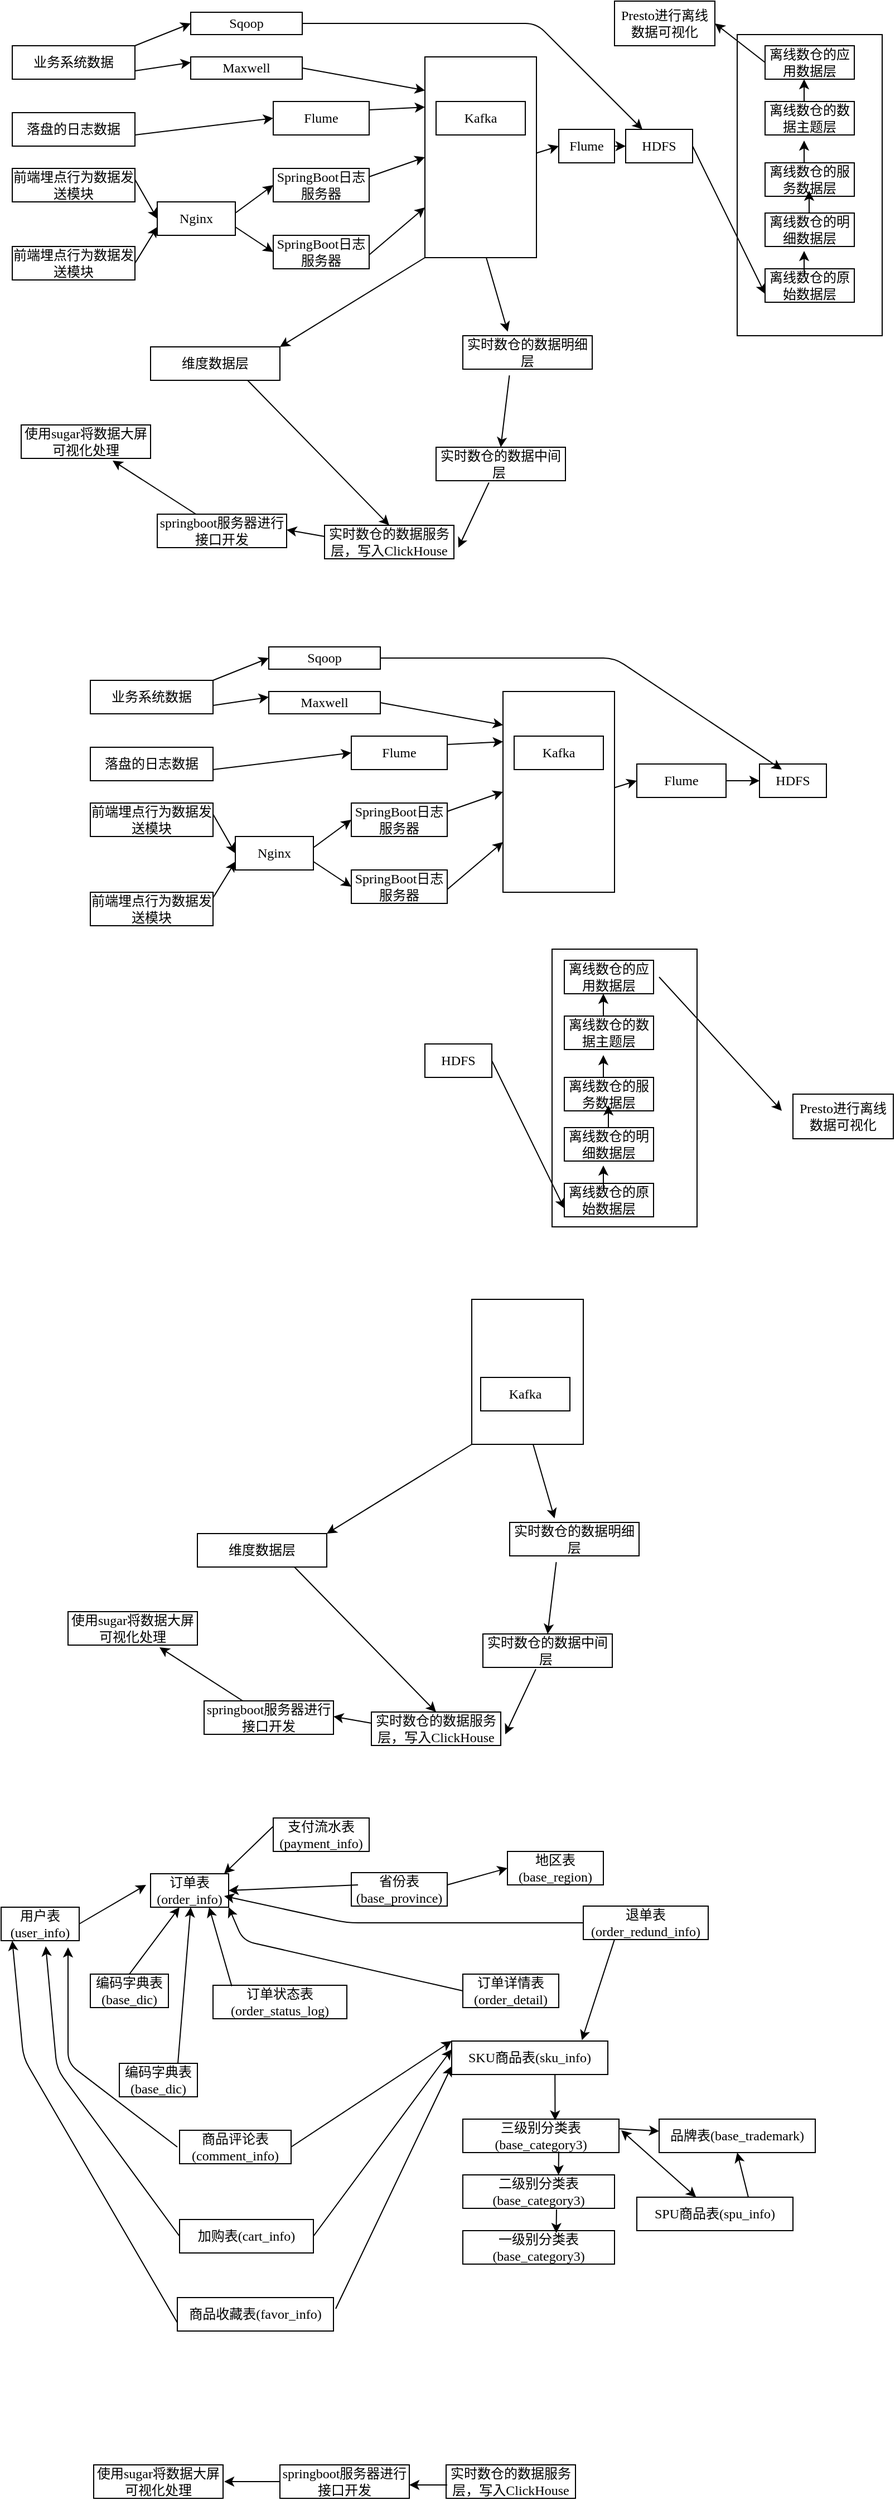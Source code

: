 <mxfile version="14.7.10" type="github">
  <diagram id="Qwx9zq2sir0bRJ4KOppv" name="Page-1">
    <mxGraphModel dx="865" dy="463" grid="1" gridSize="10" guides="1" tooltips="1" connect="1" arrows="1" fold="1" page="1" pageScale="1" pageWidth="827" pageHeight="1169" math="0" shadow="0">
      <root>
        <mxCell id="0" />
        <mxCell id="1" parent="0" />
        <mxCell id="wg6ZkskC5Z3pUsl3hz7F-1" value="业务系统数据" style="rounded=0;whiteSpace=wrap;html=1;fontFamily=楷体;" vertex="1" parent="1">
          <mxGeometry x="20" y="101" width="110" height="30" as="geometry" />
        </mxCell>
        <mxCell id="wg6ZkskC5Z3pUsl3hz7F-2" value="Sqoop" style="rounded=0;whiteSpace=wrap;html=1;fontFamily=楷体;" vertex="1" parent="1">
          <mxGeometry x="180" y="71" width="100" height="20" as="geometry" />
        </mxCell>
        <mxCell id="wg6ZkskC5Z3pUsl3hz7F-3" value="Maxwell" style="rounded=0;whiteSpace=wrap;html=1;fontFamily=楷体;" vertex="1" parent="1">
          <mxGeometry x="180" y="111" width="100" height="20" as="geometry" />
        </mxCell>
        <mxCell id="wg6ZkskC5Z3pUsl3hz7F-4" value="" style="endArrow=classic;html=1;exitX=1;exitY=0;exitDx=0;exitDy=0;fontFamily=楷体;" edge="1" parent="1" source="wg6ZkskC5Z3pUsl3hz7F-1">
          <mxGeometry width="50" height="50" relative="1" as="geometry">
            <mxPoint x="130" y="121" as="sourcePoint" />
            <mxPoint x="180" y="81" as="targetPoint" />
          </mxGeometry>
        </mxCell>
        <mxCell id="wg6ZkskC5Z3pUsl3hz7F-6" value="落盘的日志数据" style="rounded=0;whiteSpace=wrap;html=1;fontFamily=楷体;" vertex="1" parent="1">
          <mxGeometry x="20" y="161" width="110" height="30" as="geometry" />
        </mxCell>
        <mxCell id="wg6ZkskC5Z3pUsl3hz7F-7" value="前端埋点行为数据发送模块" style="rounded=0;whiteSpace=wrap;html=1;fontFamily=楷体;" vertex="1" parent="1">
          <mxGeometry x="20" y="281" width="110" height="30" as="geometry" />
        </mxCell>
        <mxCell id="wg6ZkskC5Z3pUsl3hz7F-8" value="前端埋点行为数据发送模块" style="rounded=0;whiteSpace=wrap;html=1;fontFamily=楷体;" vertex="1" parent="1">
          <mxGeometry x="20" y="211" width="110" height="30" as="geometry" />
        </mxCell>
        <mxCell id="wg6ZkskC5Z3pUsl3hz7F-9" value="Nginx" style="rounded=0;whiteSpace=wrap;html=1;fontFamily=楷体;" vertex="1" parent="1">
          <mxGeometry x="150" y="241" width="70" height="30" as="geometry" />
        </mxCell>
        <mxCell id="wg6ZkskC5Z3pUsl3hz7F-10" value="SpringBoot日志服务器" style="rounded=0;whiteSpace=wrap;html=1;fontFamily=楷体;" vertex="1" parent="1">
          <mxGeometry x="254" y="211" width="86" height="30" as="geometry" />
        </mxCell>
        <mxCell id="wg6ZkskC5Z3pUsl3hz7F-11" value="SpringBoot日志服务器" style="rounded=0;whiteSpace=wrap;html=1;fontFamily=楷体;" vertex="1" parent="1">
          <mxGeometry x="254" y="271" width="86" height="30" as="geometry" />
        </mxCell>
        <mxCell id="wg6ZkskC5Z3pUsl3hz7F-13" value="" style="rounded=0;whiteSpace=wrap;html=1;fontFamily=楷体;" vertex="1" parent="1">
          <mxGeometry x="390" y="111" width="100" height="180" as="geometry" />
        </mxCell>
        <mxCell id="wg6ZkskC5Z3pUsl3hz7F-14" value="Flume" style="rounded=0;whiteSpace=wrap;html=1;fontFamily=楷体;" vertex="1" parent="1">
          <mxGeometry x="254" y="151" width="86" height="30" as="geometry" />
        </mxCell>
        <mxCell id="wg6ZkskC5Z3pUsl3hz7F-15" value="Flume" style="rounded=0;whiteSpace=wrap;html=1;fontFamily=楷体;" vertex="1" parent="1">
          <mxGeometry x="510" y="176" width="50" height="30" as="geometry" />
        </mxCell>
        <mxCell id="wg6ZkskC5Z3pUsl3hz7F-16" value="HDFS" style="rounded=0;whiteSpace=wrap;html=1;fontFamily=楷体;" vertex="1" parent="1">
          <mxGeometry x="570" y="176" width="60" height="30" as="geometry" />
        </mxCell>
        <mxCell id="wg6ZkskC5Z3pUsl3hz7F-419" value="" style="rounded=0;whiteSpace=wrap;html=1;fontFamily=楷体;" vertex="1" parent="1">
          <mxGeometry x="670" y="91" width="130" height="270" as="geometry" />
        </mxCell>
        <mxCell id="wg6ZkskC5Z3pUsl3hz7F-420" value="Presto进行离线数据可视化" style="rounded=0;whiteSpace=wrap;html=1;fontFamily=楷体;" vertex="1" parent="1">
          <mxGeometry x="560" y="61" width="90" height="40" as="geometry" />
        </mxCell>
        <mxCell id="wg6ZkskC5Z3pUsl3hz7F-421" value="Kafka" style="rounded=0;whiteSpace=wrap;html=1;fontFamily=楷体;" vertex="1" parent="1">
          <mxGeometry x="400" y="151" width="80" height="30" as="geometry" />
        </mxCell>
        <mxCell id="wg6ZkskC5Z3pUsl3hz7F-422" value="" style="endArrow=classic;html=1;exitX=1;exitY=0.75;exitDx=0;exitDy=0;entryX=0;entryY=0.25;entryDx=0;entryDy=0;fontFamily=楷体;" edge="1" parent="1" source="wg6ZkskC5Z3pUsl3hz7F-1" target="wg6ZkskC5Z3pUsl3hz7F-3">
          <mxGeometry width="50" height="50" relative="1" as="geometry">
            <mxPoint x="140" y="111" as="sourcePoint" />
            <mxPoint x="190" y="91" as="targetPoint" />
          </mxGeometry>
        </mxCell>
        <mxCell id="wg6ZkskC5Z3pUsl3hz7F-423" value="离线数仓的明细数据层" style="rounded=0;whiteSpace=wrap;html=1;fontFamily=楷体;" vertex="1" parent="1">
          <mxGeometry x="695" y="251" width="80" height="30" as="geometry" />
        </mxCell>
        <mxCell id="wg6ZkskC5Z3pUsl3hz7F-424" value="离线数仓的服务数据层" style="rounded=0;whiteSpace=wrap;html=1;fontFamily=楷体;" vertex="1" parent="1">
          <mxGeometry x="695" y="206" width="80" height="30" as="geometry" />
        </mxCell>
        <mxCell id="wg6ZkskC5Z3pUsl3hz7F-425" value="离线数仓的数据主题层" style="rounded=0;whiteSpace=wrap;html=1;fontFamily=楷体;" vertex="1" parent="1">
          <mxGeometry x="695" y="151" width="80" height="30" as="geometry" />
        </mxCell>
        <mxCell id="wg6ZkskC5Z3pUsl3hz7F-426" value="离线数仓的应用数据层" style="rounded=0;whiteSpace=wrap;html=1;fontFamily=楷体;" vertex="1" parent="1">
          <mxGeometry x="695" y="101" width="80" height="30" as="geometry" />
        </mxCell>
        <mxCell id="wg6ZkskC5Z3pUsl3hz7F-427" value="离线数仓的原始数据层" style="rounded=0;whiteSpace=wrap;html=1;fontFamily=楷体;" vertex="1" parent="1">
          <mxGeometry x="695" y="301" width="80" height="30" as="geometry" />
        </mxCell>
        <mxCell id="wg6ZkskC5Z3pUsl3hz7F-428" value="实时数仓的数据明细层" style="rounded=0;whiteSpace=wrap;html=1;fontFamily=楷体;" vertex="1" parent="1">
          <mxGeometry x="424" y="361" width="116" height="30" as="geometry" />
        </mxCell>
        <mxCell id="wg6ZkskC5Z3pUsl3hz7F-429" value="实时数仓的数据中间层&lt;span style=&quot;white-space: pre&quot;&gt;	&lt;/span&gt;" style="rounded=0;whiteSpace=wrap;html=1;fontFamily=楷体;" vertex="1" parent="1">
          <mxGeometry x="400" y="461" width="116" height="30" as="geometry" />
        </mxCell>
        <mxCell id="wg6ZkskC5Z3pUsl3hz7F-430" value="实时数仓的数据服务层，写入ClickHouse" style="rounded=0;whiteSpace=wrap;html=1;fontFamily=楷体;" vertex="1" parent="1">
          <mxGeometry x="300" y="531" width="116" height="30" as="geometry" />
        </mxCell>
        <mxCell id="wg6ZkskC5Z3pUsl3hz7F-431" value="springboot服务器进行接口开发" style="rounded=0;whiteSpace=wrap;html=1;fontFamily=楷体;" vertex="1" parent="1">
          <mxGeometry x="150" y="521" width="116" height="30" as="geometry" />
        </mxCell>
        <mxCell id="wg6ZkskC5Z3pUsl3hz7F-432" value="使用sugar将数据大屏可视化处理" style="rounded=0;whiteSpace=wrap;html=1;fontFamily=楷体;" vertex="1" parent="1">
          <mxGeometry x="28" y="441" width="116" height="30" as="geometry" />
        </mxCell>
        <mxCell id="wg6ZkskC5Z3pUsl3hz7F-433" value="维度数据层" style="rounded=0;whiteSpace=wrap;html=1;fontFamily=楷体;" vertex="1" parent="1">
          <mxGeometry x="144" y="371" width="116" height="30" as="geometry" />
        </mxCell>
        <mxCell id="wg6ZkskC5Z3pUsl3hz7F-434" value="" style="endArrow=classic;html=1;exitX=1;exitY=0;exitDx=0;exitDy=0;entryX=0;entryY=0.5;entryDx=0;entryDy=0;fontFamily=楷体;" edge="1" parent="1" target="wg6ZkskC5Z3pUsl3hz7F-14">
          <mxGeometry width="50" height="50" relative="1" as="geometry">
            <mxPoint x="130" y="181" as="sourcePoint" />
            <mxPoint x="180" y="161" as="targetPoint" />
          </mxGeometry>
        </mxCell>
        <mxCell id="wg6ZkskC5Z3pUsl3hz7F-435" value="" style="endArrow=classic;html=1;exitX=1;exitY=0;exitDx=0;exitDy=0;entryX=0;entryY=0.5;entryDx=0;entryDy=0;fontFamily=楷体;" edge="1" parent="1" target="wg6ZkskC5Z3pUsl3hz7F-9">
          <mxGeometry width="50" height="50" relative="1" as="geometry">
            <mxPoint x="130" y="221" as="sourcePoint" />
            <mxPoint x="254" y="206" as="targetPoint" />
          </mxGeometry>
        </mxCell>
        <mxCell id="wg6ZkskC5Z3pUsl3hz7F-436" value="" style="endArrow=classic;html=1;exitX=1;exitY=0.5;exitDx=0;exitDy=0;entryX=0;entryY=0.75;entryDx=0;entryDy=0;fontFamily=楷体;" edge="1" parent="1" source="wg6ZkskC5Z3pUsl3hz7F-7" target="wg6ZkskC5Z3pUsl3hz7F-9">
          <mxGeometry width="50" height="50" relative="1" as="geometry">
            <mxPoint x="140" y="231" as="sourcePoint" />
            <mxPoint x="160" y="266" as="targetPoint" />
          </mxGeometry>
        </mxCell>
        <mxCell id="wg6ZkskC5Z3pUsl3hz7F-437" value="" style="endArrow=classic;html=1;exitX=1;exitY=0;exitDx=0;exitDy=0;entryX=0;entryY=0.5;entryDx=0;entryDy=0;fontFamily=楷体;" edge="1" parent="1" target="wg6ZkskC5Z3pUsl3hz7F-10">
          <mxGeometry width="50" height="50" relative="1" as="geometry">
            <mxPoint x="220" y="251" as="sourcePoint" />
            <mxPoint x="344" y="236" as="targetPoint" />
          </mxGeometry>
        </mxCell>
        <mxCell id="wg6ZkskC5Z3pUsl3hz7F-438" value="" style="endArrow=classic;html=1;exitX=1;exitY=0.75;exitDx=0;exitDy=0;entryX=0;entryY=0.5;entryDx=0;entryDy=0;fontFamily=楷体;" edge="1" parent="1" source="wg6ZkskC5Z3pUsl3hz7F-9" target="wg6ZkskC5Z3pUsl3hz7F-11">
          <mxGeometry width="50" height="50" relative="1" as="geometry">
            <mxPoint x="230" y="261" as="sourcePoint" />
            <mxPoint x="264" y="236" as="targetPoint" />
          </mxGeometry>
        </mxCell>
        <mxCell id="wg6ZkskC5Z3pUsl3hz7F-439" value="" style="endArrow=classic;html=1;exitX=1;exitY=0.25;exitDx=0;exitDy=0;entryX=0;entryY=0.25;entryDx=0;entryDy=0;fontFamily=楷体;" edge="1" parent="1" source="wg6ZkskC5Z3pUsl3hz7F-14" target="wg6ZkskC5Z3pUsl3hz7F-13">
          <mxGeometry width="50" height="50" relative="1" as="geometry">
            <mxPoint x="340" y="176" as="sourcePoint" />
            <mxPoint x="374" y="151" as="targetPoint" />
          </mxGeometry>
        </mxCell>
        <mxCell id="wg6ZkskC5Z3pUsl3hz7F-440" value="" style="endArrow=classic;html=1;exitX=1;exitY=0.25;exitDx=0;exitDy=0;entryX=0;entryY=0.5;entryDx=0;entryDy=0;fontFamily=楷体;" edge="1" parent="1" source="wg6ZkskC5Z3pUsl3hz7F-10" target="wg6ZkskC5Z3pUsl3hz7F-13">
          <mxGeometry width="50" height="50" relative="1" as="geometry">
            <mxPoint x="350" y="168.5" as="sourcePoint" />
            <mxPoint x="400" y="166" as="targetPoint" />
          </mxGeometry>
        </mxCell>
        <mxCell id="wg6ZkskC5Z3pUsl3hz7F-442" value="" style="endArrow=classic;html=1;exitX=1;exitY=0.25;exitDx=0;exitDy=0;entryX=0;entryY=0.75;entryDx=0;entryDy=0;fontFamily=楷体;" edge="1" parent="1" target="wg6ZkskC5Z3pUsl3hz7F-13">
          <mxGeometry width="50" height="50" relative="1" as="geometry">
            <mxPoint x="340" y="288.5" as="sourcePoint" />
            <mxPoint x="390" y="271" as="targetPoint" />
          </mxGeometry>
        </mxCell>
        <mxCell id="wg6ZkskC5Z3pUsl3hz7F-443" value="" style="endArrow=classic;html=1;exitX=1;exitY=0.25;exitDx=0;exitDy=0;entryX=0;entryY=0.5;entryDx=0;entryDy=0;fontFamily=楷体;" edge="1" parent="1" target="wg6ZkskC5Z3pUsl3hz7F-15">
          <mxGeometry width="50" height="50" relative="1" as="geometry">
            <mxPoint x="490" y="197.25" as="sourcePoint" />
            <mxPoint x="540" y="154.75" as="targetPoint" />
          </mxGeometry>
        </mxCell>
        <mxCell id="wg6ZkskC5Z3pUsl3hz7F-444" value="" style="endArrow=classic;html=1;exitX=1;exitY=0.25;exitDx=0;exitDy=0;fontFamily=楷体;" edge="1" parent="1">
          <mxGeometry width="50" height="50" relative="1" as="geometry">
            <mxPoint x="590" y="191" as="sourcePoint" />
            <mxPoint x="590" y="191" as="targetPoint" />
          </mxGeometry>
        </mxCell>
        <mxCell id="wg6ZkskC5Z3pUsl3hz7F-445" value="" style="endArrow=classic;html=1;exitX=1;exitY=0.5;exitDx=0;exitDy=0;entryX=0;entryY=0.75;entryDx=0;entryDy=0;fontFamily=楷体;" edge="1" parent="1" source="wg6ZkskC5Z3pUsl3hz7F-16" target="wg6ZkskC5Z3pUsl3hz7F-427">
          <mxGeometry width="50" height="50" relative="1" as="geometry">
            <mxPoint x="730" y="271" as="sourcePoint" />
            <mxPoint x="720" y="191" as="targetPoint" />
          </mxGeometry>
        </mxCell>
        <mxCell id="wg6ZkskC5Z3pUsl3hz7F-446" value="" style="endArrow=classic;html=1;exitX=1;exitY=0.25;exitDx=0;exitDy=0;fontFamily=楷体;" edge="1" parent="1">
          <mxGeometry width="50" height="50" relative="1" as="geometry">
            <mxPoint x="730" y="307.25" as="sourcePoint" />
            <mxPoint x="730" y="285" as="targetPoint" />
            <Array as="points" />
          </mxGeometry>
        </mxCell>
        <mxCell id="wg6ZkskC5Z3pUsl3hz7F-451" value="" style="endArrow=classic;html=1;fontFamily=楷体;" edge="1" parent="1">
          <mxGeometry width="50" height="50" relative="1" as="geometry">
            <mxPoint x="734.5" y="251" as="sourcePoint" />
            <mxPoint x="734.5" y="231" as="targetPoint" />
            <Array as="points" />
          </mxGeometry>
        </mxCell>
        <mxCell id="wg6ZkskC5Z3pUsl3hz7F-452" value="" style="endArrow=classic;html=1;fontFamily=楷体;" edge="1" parent="1">
          <mxGeometry width="50" height="50" relative="1" as="geometry">
            <mxPoint x="730" y="151" as="sourcePoint" />
            <mxPoint x="730" y="131" as="targetPoint" />
            <Array as="points" />
          </mxGeometry>
        </mxCell>
        <mxCell id="wg6ZkskC5Z3pUsl3hz7F-453" value="" style="endArrow=classic;html=1;fontFamily=楷体;" edge="1" parent="1">
          <mxGeometry width="50" height="50" relative="1" as="geometry">
            <mxPoint x="730" y="206" as="sourcePoint" />
            <mxPoint x="730" y="186" as="targetPoint" />
            <Array as="points" />
          </mxGeometry>
        </mxCell>
        <mxCell id="wg6ZkskC5Z3pUsl3hz7F-454" value="" style="endArrow=classic;html=1;exitX=0;exitY=0.5;exitDx=0;exitDy=0;entryX=1;entryY=0.5;entryDx=0;entryDy=0;fontFamily=楷体;" edge="1" parent="1" source="wg6ZkskC5Z3pUsl3hz7F-426" target="wg6ZkskC5Z3pUsl3hz7F-420">
          <mxGeometry width="50" height="50" relative="1" as="geometry">
            <mxPoint x="785" y="100" as="sourcePoint" />
            <mxPoint x="660" y="80" as="targetPoint" />
            <Array as="points" />
          </mxGeometry>
        </mxCell>
        <mxCell id="wg6ZkskC5Z3pUsl3hz7F-455" value="" style="endArrow=classic;html=1;exitX=1;exitY=0.5;exitDx=0;exitDy=0;entryX=0.347;entryY=-0.12;entryDx=0;entryDy=0;entryPerimeter=0;fontFamily=楷体;" edge="1" parent="1" target="wg6ZkskC5Z3pUsl3hz7F-428">
          <mxGeometry width="50" height="50" relative="1" as="geometry">
            <mxPoint x="445" y="291" as="sourcePoint" />
            <mxPoint x="470" y="371" as="targetPoint" />
          </mxGeometry>
        </mxCell>
        <mxCell id="wg6ZkskC5Z3pUsl3hz7F-456" value="" style="endArrow=classic;html=1;exitX=1;exitY=0.5;exitDx=0;exitDy=0;entryX=1;entryY=0;entryDx=0;entryDy=0;fontFamily=楷体;" edge="1" parent="1" target="wg6ZkskC5Z3pUsl3hz7F-433">
          <mxGeometry width="50" height="50" relative="1" as="geometry">
            <mxPoint x="390" y="291" as="sourcePoint" />
            <mxPoint x="415" y="371" as="targetPoint" />
          </mxGeometry>
        </mxCell>
        <mxCell id="wg6ZkskC5Z3pUsl3hz7F-457" value="" style="endArrow=classic;html=1;exitX=0.75;exitY=1;exitDx=0;exitDy=0;entryX=0.5;entryY=0;entryDx=0;entryDy=0;fontFamily=楷体;" edge="1" parent="1" source="wg6ZkskC5Z3pUsl3hz7F-433" target="wg6ZkskC5Z3pUsl3hz7F-430">
          <mxGeometry width="50" height="50" relative="1" as="geometry">
            <mxPoint x="400" y="301" as="sourcePoint" />
            <mxPoint x="270" y="381" as="targetPoint" />
          </mxGeometry>
        </mxCell>
        <mxCell id="wg6ZkskC5Z3pUsl3hz7F-458" value="" style="endArrow=classic;html=1;exitX=0.36;exitY=1.187;exitDx=0;exitDy=0;exitPerimeter=0;entryX=0.5;entryY=0;entryDx=0;entryDy=0;fontFamily=楷体;" edge="1" parent="1" source="wg6ZkskC5Z3pUsl3hz7F-428" target="wg6ZkskC5Z3pUsl3hz7F-429">
          <mxGeometry width="50" height="50" relative="1" as="geometry">
            <mxPoint x="455" y="301" as="sourcePoint" />
            <mxPoint x="466" y="461" as="targetPoint" />
          </mxGeometry>
        </mxCell>
        <mxCell id="wg6ZkskC5Z3pUsl3hz7F-459" value="" style="endArrow=classic;html=1;exitX=0.409;exitY=1.053;exitDx=0;exitDy=0;exitPerimeter=0;fontFamily=楷体;" edge="1" parent="1" source="wg6ZkskC5Z3pUsl3hz7F-429">
          <mxGeometry width="50" height="50" relative="1" as="geometry">
            <mxPoint x="475.76" y="406.61" as="sourcePoint" />
            <mxPoint x="420" y="551" as="targetPoint" />
          </mxGeometry>
        </mxCell>
        <mxCell id="wg6ZkskC5Z3pUsl3hz7F-460" value="" style="endArrow=classic;html=1;fontFamily=楷体;" edge="1" parent="1">
          <mxGeometry width="50" height="50" relative="1" as="geometry">
            <mxPoint x="300" y="541" as="sourcePoint" />
            <mxPoint x="266" y="535" as="targetPoint" />
            <Array as="points" />
          </mxGeometry>
        </mxCell>
        <mxCell id="wg6ZkskC5Z3pUsl3hz7F-461" value="" style="endArrow=classic;html=1;fontFamily=楷体;" edge="1" parent="1" source="wg6ZkskC5Z3pUsl3hz7F-431">
          <mxGeometry width="50" height="50" relative="1" as="geometry">
            <mxPoint x="144" y="479" as="sourcePoint" />
            <mxPoint x="110" y="473" as="targetPoint" />
            <Array as="points" />
          </mxGeometry>
        </mxCell>
        <mxCell id="wg6ZkskC5Z3pUsl3hz7F-462" value="" style="endArrow=classic;html=1;exitX=1;exitY=0.75;exitDx=0;exitDy=0;entryX=0;entryY=0.167;entryDx=0;entryDy=0;entryPerimeter=0;fontFamily=楷体;" edge="1" parent="1" target="wg6ZkskC5Z3pUsl3hz7F-13">
          <mxGeometry width="50" height="50" relative="1" as="geometry">
            <mxPoint x="280" y="121" as="sourcePoint" />
            <mxPoint x="330" y="113.5" as="targetPoint" />
          </mxGeometry>
        </mxCell>
        <mxCell id="wg6ZkskC5Z3pUsl3hz7F-463" value="" style="endArrow=classic;html=1;exitX=1;exitY=0;exitDx=0;exitDy=0;entryX=0.25;entryY=0;entryDx=0;entryDy=0;fontFamily=楷体;" edge="1" parent="1" target="wg6ZkskC5Z3pUsl3hz7F-16">
          <mxGeometry width="50" height="50" relative="1" as="geometry">
            <mxPoint x="280" y="81" as="sourcePoint" />
            <mxPoint x="640" y="181" as="targetPoint" />
            <Array as="points">
              <mxPoint x="490" y="81" />
            </Array>
          </mxGeometry>
        </mxCell>
        <mxCell id="wg6ZkskC5Z3pUsl3hz7F-464" value="业务系统数据" style="rounded=0;whiteSpace=wrap;html=1;fontFamily=楷体;" vertex="1" parent="1">
          <mxGeometry x="90" y="670" width="110" height="30" as="geometry" />
        </mxCell>
        <mxCell id="wg6ZkskC5Z3pUsl3hz7F-465" value="Sqoop" style="rounded=0;whiteSpace=wrap;html=1;fontFamily=楷体;" vertex="1" parent="1">
          <mxGeometry x="250" y="640" width="100" height="20" as="geometry" />
        </mxCell>
        <mxCell id="wg6ZkskC5Z3pUsl3hz7F-466" value="Maxwell" style="rounded=0;whiteSpace=wrap;html=1;fontFamily=楷体;" vertex="1" parent="1">
          <mxGeometry x="250" y="680" width="100" height="20" as="geometry" />
        </mxCell>
        <mxCell id="wg6ZkskC5Z3pUsl3hz7F-467" value="" style="endArrow=classic;html=1;exitX=1;exitY=0;exitDx=0;exitDy=0;fontFamily=楷体;" edge="1" parent="1" source="wg6ZkskC5Z3pUsl3hz7F-464">
          <mxGeometry width="50" height="50" relative="1" as="geometry">
            <mxPoint x="200" y="690" as="sourcePoint" />
            <mxPoint x="250" y="650" as="targetPoint" />
          </mxGeometry>
        </mxCell>
        <mxCell id="wg6ZkskC5Z3pUsl3hz7F-468" value="落盘的日志数据" style="rounded=0;whiteSpace=wrap;html=1;fontFamily=楷体;" vertex="1" parent="1">
          <mxGeometry x="90" y="730" width="110" height="30" as="geometry" />
        </mxCell>
        <mxCell id="wg6ZkskC5Z3pUsl3hz7F-469" value="前端埋点行为数据发送模块" style="rounded=0;whiteSpace=wrap;html=1;fontFamily=楷体;" vertex="1" parent="1">
          <mxGeometry x="90" y="860" width="110" height="30" as="geometry" />
        </mxCell>
        <mxCell id="wg6ZkskC5Z3pUsl3hz7F-470" value="前端埋点行为数据发送模块" style="rounded=0;whiteSpace=wrap;html=1;fontFamily=楷体;" vertex="1" parent="1">
          <mxGeometry x="90" y="780" width="110" height="30" as="geometry" />
        </mxCell>
        <mxCell id="wg6ZkskC5Z3pUsl3hz7F-471" value="Nginx" style="rounded=0;whiteSpace=wrap;html=1;fontFamily=楷体;" vertex="1" parent="1">
          <mxGeometry x="220" y="810" width="70" height="30" as="geometry" />
        </mxCell>
        <mxCell id="wg6ZkskC5Z3pUsl3hz7F-472" value="SpringBoot日志服务器" style="rounded=0;whiteSpace=wrap;html=1;fontFamily=楷体;" vertex="1" parent="1">
          <mxGeometry x="324" y="780" width="86" height="30" as="geometry" />
        </mxCell>
        <mxCell id="wg6ZkskC5Z3pUsl3hz7F-473" value="SpringBoot日志服务器" style="rounded=0;whiteSpace=wrap;html=1;fontFamily=楷体;" vertex="1" parent="1">
          <mxGeometry x="324" y="840" width="86" height="30" as="geometry" />
        </mxCell>
        <mxCell id="wg6ZkskC5Z3pUsl3hz7F-474" value="" style="rounded=0;whiteSpace=wrap;html=1;fontFamily=楷体;" vertex="1" parent="1">
          <mxGeometry x="460" y="680" width="100" height="180" as="geometry" />
        </mxCell>
        <mxCell id="wg6ZkskC5Z3pUsl3hz7F-475" value="Flume" style="rounded=0;whiteSpace=wrap;html=1;fontFamily=楷体;" vertex="1" parent="1">
          <mxGeometry x="324" y="720" width="86" height="30" as="geometry" />
        </mxCell>
        <mxCell id="wg6ZkskC5Z3pUsl3hz7F-476" value="Flume" style="rounded=0;whiteSpace=wrap;html=1;fontFamily=楷体;" vertex="1" parent="1">
          <mxGeometry x="580" y="745" width="80" height="30" as="geometry" />
        </mxCell>
        <mxCell id="wg6ZkskC5Z3pUsl3hz7F-477" value="HDFS" style="rounded=0;whiteSpace=wrap;html=1;fontFamily=楷体;" vertex="1" parent="1">
          <mxGeometry x="690" y="745" width="60" height="30" as="geometry" />
        </mxCell>
        <mxCell id="wg6ZkskC5Z3pUsl3hz7F-479" value="Kafka" style="rounded=0;whiteSpace=wrap;html=1;fontFamily=楷体;" vertex="1" parent="1">
          <mxGeometry x="470" y="720" width="80" height="30" as="geometry" />
        </mxCell>
        <mxCell id="wg6ZkskC5Z3pUsl3hz7F-480" value="" style="endArrow=classic;html=1;exitX=1;exitY=0.75;exitDx=0;exitDy=0;entryX=0;entryY=0.25;entryDx=0;entryDy=0;fontFamily=楷体;" edge="1" parent="1" source="wg6ZkskC5Z3pUsl3hz7F-464" target="wg6ZkskC5Z3pUsl3hz7F-466">
          <mxGeometry width="50" height="50" relative="1" as="geometry">
            <mxPoint x="210" y="680" as="sourcePoint" />
            <mxPoint x="260" y="660" as="targetPoint" />
          </mxGeometry>
        </mxCell>
        <mxCell id="wg6ZkskC5Z3pUsl3hz7F-481" value="" style="endArrow=classic;html=1;exitX=1;exitY=0;exitDx=0;exitDy=0;entryX=0;entryY=0.5;entryDx=0;entryDy=0;fontFamily=楷体;" edge="1" parent="1" target="wg6ZkskC5Z3pUsl3hz7F-475">
          <mxGeometry width="50" height="50" relative="1" as="geometry">
            <mxPoint x="200" y="750" as="sourcePoint" />
            <mxPoint x="250" y="730" as="targetPoint" />
          </mxGeometry>
        </mxCell>
        <mxCell id="wg6ZkskC5Z3pUsl3hz7F-482" value="" style="endArrow=classic;html=1;exitX=1;exitY=0;exitDx=0;exitDy=0;entryX=0;entryY=0.5;entryDx=0;entryDy=0;fontFamily=楷体;" edge="1" parent="1" target="wg6ZkskC5Z3pUsl3hz7F-471">
          <mxGeometry width="50" height="50" relative="1" as="geometry">
            <mxPoint x="200" y="790" as="sourcePoint" />
            <mxPoint x="324" y="775" as="targetPoint" />
          </mxGeometry>
        </mxCell>
        <mxCell id="wg6ZkskC5Z3pUsl3hz7F-483" value="" style="endArrow=classic;html=1;exitX=1;exitY=0.5;exitDx=0;exitDy=0;entryX=0;entryY=0.75;entryDx=0;entryDy=0;fontFamily=楷体;" edge="1" parent="1" target="wg6ZkskC5Z3pUsl3hz7F-471">
          <mxGeometry width="50" height="50" relative="1" as="geometry">
            <mxPoint x="200" y="865" as="sourcePoint" />
            <mxPoint x="230" y="835" as="targetPoint" />
          </mxGeometry>
        </mxCell>
        <mxCell id="wg6ZkskC5Z3pUsl3hz7F-484" value="" style="endArrow=classic;html=1;exitX=1;exitY=0;exitDx=0;exitDy=0;entryX=0;entryY=0.5;entryDx=0;entryDy=0;fontFamily=楷体;" edge="1" parent="1" target="wg6ZkskC5Z3pUsl3hz7F-472">
          <mxGeometry width="50" height="50" relative="1" as="geometry">
            <mxPoint x="290" y="820" as="sourcePoint" />
            <mxPoint x="414" y="805" as="targetPoint" />
          </mxGeometry>
        </mxCell>
        <mxCell id="wg6ZkskC5Z3pUsl3hz7F-485" value="" style="endArrow=classic;html=1;exitX=1;exitY=0.75;exitDx=0;exitDy=0;entryX=0;entryY=0.5;entryDx=0;entryDy=0;fontFamily=楷体;" edge="1" parent="1" source="wg6ZkskC5Z3pUsl3hz7F-471" target="wg6ZkskC5Z3pUsl3hz7F-473">
          <mxGeometry width="50" height="50" relative="1" as="geometry">
            <mxPoint x="300" y="830" as="sourcePoint" />
            <mxPoint x="334" y="805" as="targetPoint" />
          </mxGeometry>
        </mxCell>
        <mxCell id="wg6ZkskC5Z3pUsl3hz7F-486" value="" style="endArrow=classic;html=1;exitX=1;exitY=0.25;exitDx=0;exitDy=0;entryX=0;entryY=0.25;entryDx=0;entryDy=0;fontFamily=楷体;" edge="1" parent="1" source="wg6ZkskC5Z3pUsl3hz7F-475" target="wg6ZkskC5Z3pUsl3hz7F-474">
          <mxGeometry width="50" height="50" relative="1" as="geometry">
            <mxPoint x="410" y="745" as="sourcePoint" />
            <mxPoint x="444" y="720" as="targetPoint" />
          </mxGeometry>
        </mxCell>
        <mxCell id="wg6ZkskC5Z3pUsl3hz7F-487" value="" style="endArrow=classic;html=1;exitX=1;exitY=0.25;exitDx=0;exitDy=0;entryX=0;entryY=0.5;entryDx=0;entryDy=0;fontFamily=楷体;" edge="1" parent="1" source="wg6ZkskC5Z3pUsl3hz7F-472" target="wg6ZkskC5Z3pUsl3hz7F-474">
          <mxGeometry width="50" height="50" relative="1" as="geometry">
            <mxPoint x="420" y="737.5" as="sourcePoint" />
            <mxPoint x="470" y="735" as="targetPoint" />
          </mxGeometry>
        </mxCell>
        <mxCell id="wg6ZkskC5Z3pUsl3hz7F-488" value="" style="endArrow=classic;html=1;exitX=1;exitY=0.25;exitDx=0;exitDy=0;entryX=0;entryY=0.75;entryDx=0;entryDy=0;fontFamily=楷体;" edge="1" parent="1" target="wg6ZkskC5Z3pUsl3hz7F-474">
          <mxGeometry width="50" height="50" relative="1" as="geometry">
            <mxPoint x="410" y="857.5" as="sourcePoint" />
            <mxPoint x="460" y="840" as="targetPoint" />
          </mxGeometry>
        </mxCell>
        <mxCell id="wg6ZkskC5Z3pUsl3hz7F-489" value="" style="endArrow=classic;html=1;exitX=1;exitY=0.25;exitDx=0;exitDy=0;entryX=0;entryY=0.5;entryDx=0;entryDy=0;fontFamily=楷体;" edge="1" parent="1" target="wg6ZkskC5Z3pUsl3hz7F-476">
          <mxGeometry width="50" height="50" relative="1" as="geometry">
            <mxPoint x="560" y="766.25" as="sourcePoint" />
            <mxPoint x="610" y="723.75" as="targetPoint" />
          </mxGeometry>
        </mxCell>
        <mxCell id="wg6ZkskC5Z3pUsl3hz7F-490" value="" style="endArrow=classic;html=1;exitX=1;exitY=0.25;exitDx=0;exitDy=0;fontFamily=楷体;" edge="1" parent="1">
          <mxGeometry width="50" height="50" relative="1" as="geometry">
            <mxPoint x="660" y="760" as="sourcePoint" />
            <mxPoint x="690" y="760" as="targetPoint" />
          </mxGeometry>
        </mxCell>
        <mxCell id="wg6ZkskC5Z3pUsl3hz7F-491" value="" style="endArrow=classic;html=1;exitX=1;exitY=0.75;exitDx=0;exitDy=0;entryX=0;entryY=0.167;entryDx=0;entryDy=0;entryPerimeter=0;fontFamily=楷体;" edge="1" parent="1" target="wg6ZkskC5Z3pUsl3hz7F-474">
          <mxGeometry width="50" height="50" relative="1" as="geometry">
            <mxPoint x="350" y="690" as="sourcePoint" />
            <mxPoint x="400" y="682.5" as="targetPoint" />
          </mxGeometry>
        </mxCell>
        <mxCell id="wg6ZkskC5Z3pUsl3hz7F-492" value="" style="endArrow=classic;html=1;exitX=1;exitY=0;exitDx=0;exitDy=0;fontFamily=楷体;" edge="1" parent="1">
          <mxGeometry width="50" height="50" relative="1" as="geometry">
            <mxPoint x="350" y="650" as="sourcePoint" />
            <mxPoint x="710" y="750" as="targetPoint" />
            <Array as="points">
              <mxPoint x="560" y="650" />
            </Array>
          </mxGeometry>
        </mxCell>
        <mxCell id="wg6ZkskC5Z3pUsl3hz7F-540" value="" style="rounded=0;whiteSpace=wrap;html=1;fontFamily=楷体;" vertex="1" parent="1">
          <mxGeometry x="432" y="1225" width="100" height="130" as="geometry" />
        </mxCell>
        <mxCell id="wg6ZkskC5Z3pUsl3hz7F-542" value="Kafka" style="rounded=0;whiteSpace=wrap;html=1;fontFamily=楷体;" vertex="1" parent="1">
          <mxGeometry x="440" y="1295" width="80" height="30" as="geometry" />
        </mxCell>
        <mxCell id="wg6ZkskC5Z3pUsl3hz7F-544" value="实时数仓的数据明细层" style="rounded=0;whiteSpace=wrap;html=1;fontFamily=楷体;" vertex="1" parent="1">
          <mxGeometry x="466" y="1425" width="116" height="30" as="geometry" />
        </mxCell>
        <mxCell id="wg6ZkskC5Z3pUsl3hz7F-545" value="实时数仓的数据中间层&lt;span style=&quot;white-space: pre&quot;&gt;	&lt;/span&gt;" style="rounded=0;whiteSpace=wrap;html=1;fontFamily=楷体;" vertex="1" parent="1">
          <mxGeometry x="442" y="1525" width="116" height="30" as="geometry" />
        </mxCell>
        <mxCell id="wg6ZkskC5Z3pUsl3hz7F-546" value="实时数仓的数据服务层，写入ClickHouse" style="rounded=0;whiteSpace=wrap;html=1;fontFamily=楷体;" vertex="1" parent="1">
          <mxGeometry x="342" y="1595" width="116" height="30" as="geometry" />
        </mxCell>
        <mxCell id="wg6ZkskC5Z3pUsl3hz7F-547" value="springboot服务器进行接口开发" style="rounded=0;whiteSpace=wrap;html=1;fontFamily=楷体;" vertex="1" parent="1">
          <mxGeometry x="192" y="1585" width="116" height="30" as="geometry" />
        </mxCell>
        <mxCell id="wg6ZkskC5Z3pUsl3hz7F-548" value="使用sugar将数据大屏可视化处理" style="rounded=0;whiteSpace=wrap;html=1;fontFamily=楷体;" vertex="1" parent="1">
          <mxGeometry x="70" y="1505" width="116" height="30" as="geometry" />
        </mxCell>
        <mxCell id="wg6ZkskC5Z3pUsl3hz7F-549" value="维度数据层" style="rounded=0;whiteSpace=wrap;html=1;fontFamily=楷体;" vertex="1" parent="1">
          <mxGeometry x="186" y="1435" width="116" height="30" as="geometry" />
        </mxCell>
        <mxCell id="wg6ZkskC5Z3pUsl3hz7F-559" value="" style="endArrow=classic;html=1;exitX=1;exitY=0.5;exitDx=0;exitDy=0;entryX=0.347;entryY=-0.12;entryDx=0;entryDy=0;entryPerimeter=0;fontFamily=楷体;" edge="1" parent="1" target="wg6ZkskC5Z3pUsl3hz7F-544">
          <mxGeometry width="50" height="50" relative="1" as="geometry">
            <mxPoint x="487" y="1355" as="sourcePoint" />
            <mxPoint x="512" y="1435" as="targetPoint" />
          </mxGeometry>
        </mxCell>
        <mxCell id="wg6ZkskC5Z3pUsl3hz7F-560" value="" style="endArrow=classic;html=1;exitX=1;exitY=0.5;exitDx=0;exitDy=0;entryX=1;entryY=0;entryDx=0;entryDy=0;fontFamily=楷体;" edge="1" parent="1" target="wg6ZkskC5Z3pUsl3hz7F-549">
          <mxGeometry width="50" height="50" relative="1" as="geometry">
            <mxPoint x="432" y="1355" as="sourcePoint" />
            <mxPoint x="457" y="1435" as="targetPoint" />
          </mxGeometry>
        </mxCell>
        <mxCell id="wg6ZkskC5Z3pUsl3hz7F-561" value="" style="endArrow=classic;html=1;exitX=0.75;exitY=1;exitDx=0;exitDy=0;entryX=0.5;entryY=0;entryDx=0;entryDy=0;fontFamily=楷体;" edge="1" parent="1" source="wg6ZkskC5Z3pUsl3hz7F-549" target="wg6ZkskC5Z3pUsl3hz7F-546">
          <mxGeometry width="50" height="50" relative="1" as="geometry">
            <mxPoint x="442" y="1365" as="sourcePoint" />
            <mxPoint x="312" y="1445" as="targetPoint" />
          </mxGeometry>
        </mxCell>
        <mxCell id="wg6ZkskC5Z3pUsl3hz7F-562" value="" style="endArrow=classic;html=1;exitX=0.36;exitY=1.187;exitDx=0;exitDy=0;exitPerimeter=0;entryX=0.5;entryY=0;entryDx=0;entryDy=0;fontFamily=楷体;" edge="1" parent="1" source="wg6ZkskC5Z3pUsl3hz7F-544" target="wg6ZkskC5Z3pUsl3hz7F-545">
          <mxGeometry width="50" height="50" relative="1" as="geometry">
            <mxPoint x="497" y="1365" as="sourcePoint" />
            <mxPoint x="508" y="1525" as="targetPoint" />
          </mxGeometry>
        </mxCell>
        <mxCell id="wg6ZkskC5Z3pUsl3hz7F-563" value="" style="endArrow=classic;html=1;exitX=0.409;exitY=1.053;exitDx=0;exitDy=0;exitPerimeter=0;fontFamily=楷体;" edge="1" parent="1" source="wg6ZkskC5Z3pUsl3hz7F-545">
          <mxGeometry width="50" height="50" relative="1" as="geometry">
            <mxPoint x="517.76" y="1470.61" as="sourcePoint" />
            <mxPoint x="462" y="1615" as="targetPoint" />
          </mxGeometry>
        </mxCell>
        <mxCell id="wg6ZkskC5Z3pUsl3hz7F-564" value="" style="endArrow=classic;html=1;fontFamily=楷体;" edge="1" parent="1">
          <mxGeometry width="50" height="50" relative="1" as="geometry">
            <mxPoint x="342" y="1605" as="sourcePoint" />
            <mxPoint x="308" y="1599" as="targetPoint" />
            <Array as="points" />
          </mxGeometry>
        </mxCell>
        <mxCell id="wg6ZkskC5Z3pUsl3hz7F-565" value="" style="endArrow=classic;html=1;fontFamily=楷体;" edge="1" parent="1" source="wg6ZkskC5Z3pUsl3hz7F-547">
          <mxGeometry width="50" height="50" relative="1" as="geometry">
            <mxPoint x="186" y="1543" as="sourcePoint" />
            <mxPoint x="152" y="1537" as="targetPoint" />
            <Array as="points" />
          </mxGeometry>
        </mxCell>
        <mxCell id="wg6ZkskC5Z3pUsl3hz7F-567" value="HDFS" style="rounded=0;whiteSpace=wrap;html=1;fontFamily=楷体;" vertex="1" parent="1">
          <mxGeometry x="390" y="996" width="60" height="30" as="geometry" />
        </mxCell>
        <mxCell id="wg6ZkskC5Z3pUsl3hz7F-568" value="" style="rounded=0;whiteSpace=wrap;html=1;fontFamily=楷体;" vertex="1" parent="1">
          <mxGeometry x="504" y="911" width="130" height="249" as="geometry" />
        </mxCell>
        <mxCell id="wg6ZkskC5Z3pUsl3hz7F-569" value="Presto进行离线数据可视化" style="rounded=0;whiteSpace=wrap;html=1;fontFamily=楷体;" vertex="1" parent="1">
          <mxGeometry x="720" y="1041" width="90" height="40" as="geometry" />
        </mxCell>
        <mxCell id="wg6ZkskC5Z3pUsl3hz7F-570" value="离线数仓的明细数据层" style="rounded=0;whiteSpace=wrap;html=1;fontFamily=楷体;" vertex="1" parent="1">
          <mxGeometry x="515" y="1071" width="80" height="30" as="geometry" />
        </mxCell>
        <mxCell id="wg6ZkskC5Z3pUsl3hz7F-571" value="离线数仓的服务数据层" style="rounded=0;whiteSpace=wrap;html=1;fontFamily=楷体;" vertex="1" parent="1">
          <mxGeometry x="515" y="1026" width="80" height="30" as="geometry" />
        </mxCell>
        <mxCell id="wg6ZkskC5Z3pUsl3hz7F-572" value="离线数仓的数据主题层" style="rounded=0;whiteSpace=wrap;html=1;fontFamily=楷体;" vertex="1" parent="1">
          <mxGeometry x="515" y="971" width="80" height="30" as="geometry" />
        </mxCell>
        <mxCell id="wg6ZkskC5Z3pUsl3hz7F-573" value="离线数仓的应用数据层" style="rounded=0;whiteSpace=wrap;html=1;fontFamily=楷体;" vertex="1" parent="1">
          <mxGeometry x="515" y="921" width="80" height="30" as="geometry" />
        </mxCell>
        <mxCell id="wg6ZkskC5Z3pUsl3hz7F-574" value="离线数仓的原始数据层" style="rounded=0;whiteSpace=wrap;html=1;fontFamily=楷体;" vertex="1" parent="1">
          <mxGeometry x="515" y="1121" width="80" height="30" as="geometry" />
        </mxCell>
        <mxCell id="wg6ZkskC5Z3pUsl3hz7F-576" value="" style="endArrow=classic;html=1;exitX=1;exitY=0.5;exitDx=0;exitDy=0;entryX=0;entryY=0.75;entryDx=0;entryDy=0;fontFamily=楷体;" edge="1" parent="1" source="wg6ZkskC5Z3pUsl3hz7F-567" target="wg6ZkskC5Z3pUsl3hz7F-574">
          <mxGeometry width="50" height="50" relative="1" as="geometry">
            <mxPoint x="500" y="1091" as="sourcePoint" />
            <mxPoint x="490" y="1011" as="targetPoint" />
          </mxGeometry>
        </mxCell>
        <mxCell id="wg6ZkskC5Z3pUsl3hz7F-577" value="" style="endArrow=classic;html=1;exitX=1;exitY=0.25;exitDx=0;exitDy=0;fontFamily=楷体;" edge="1" parent="1">
          <mxGeometry width="50" height="50" relative="1" as="geometry">
            <mxPoint x="550.0" y="1127.25" as="sourcePoint" />
            <mxPoint x="550.0" y="1105" as="targetPoint" />
            <Array as="points" />
          </mxGeometry>
        </mxCell>
        <mxCell id="wg6ZkskC5Z3pUsl3hz7F-578" value="" style="endArrow=classic;html=1;fontFamily=楷体;" edge="1" parent="1">
          <mxGeometry width="50" height="50" relative="1" as="geometry">
            <mxPoint x="554.5" y="1071" as="sourcePoint" />
            <mxPoint x="554.5" y="1051" as="targetPoint" />
            <Array as="points" />
          </mxGeometry>
        </mxCell>
        <mxCell id="wg6ZkskC5Z3pUsl3hz7F-579" value="" style="endArrow=classic;html=1;fontFamily=楷体;" edge="1" parent="1">
          <mxGeometry width="50" height="50" relative="1" as="geometry">
            <mxPoint x="550.0" y="971" as="sourcePoint" />
            <mxPoint x="550.0" y="951" as="targetPoint" />
            <Array as="points" />
          </mxGeometry>
        </mxCell>
        <mxCell id="wg6ZkskC5Z3pUsl3hz7F-580" value="" style="endArrow=classic;html=1;fontFamily=楷体;" edge="1" parent="1">
          <mxGeometry width="50" height="50" relative="1" as="geometry">
            <mxPoint x="550.0" y="1026" as="sourcePoint" />
            <mxPoint x="550.0" y="1006" as="targetPoint" />
            <Array as="points" />
          </mxGeometry>
        </mxCell>
        <mxCell id="wg6ZkskC5Z3pUsl3hz7F-581" value="" style="endArrow=classic;html=1;fontFamily=楷体;" edge="1" parent="1">
          <mxGeometry width="50" height="50" relative="1" as="geometry">
            <mxPoint x="600" y="936" as="sourcePoint" />
            <mxPoint x="710" y="1056" as="targetPoint" />
            <Array as="points" />
          </mxGeometry>
        </mxCell>
        <mxCell id="wg6ZkskC5Z3pUsl3hz7F-598" value="" style="endArrow=classic;html=1;exitX=1;exitY=0.25;exitDx=0;exitDy=0;fontFamily=楷体;" edge="1" parent="1">
          <mxGeometry width="50" height="50" relative="1" as="geometry">
            <mxPoint x="560" y="191" as="sourcePoint" />
            <mxPoint x="570" y="191" as="targetPoint" />
          </mxGeometry>
        </mxCell>
        <mxCell id="wg6ZkskC5Z3pUsl3hz7F-602" value="用户表(user_info)" style="rounded=0;whiteSpace=wrap;html=1;fontFamily=楷体;" vertex="1" parent="1">
          <mxGeometry x="10" y="1770" width="70" height="30" as="geometry" />
        </mxCell>
        <mxCell id="wg6ZkskC5Z3pUsl3hz7F-603" value="编码字典表(base_dic)" style="rounded=0;whiteSpace=wrap;html=1;fontFamily=楷体;" vertex="1" parent="1">
          <mxGeometry x="90" y="1830" width="70" height="30" as="geometry" />
        </mxCell>
        <mxCell id="wg6ZkskC5Z3pUsl3hz7F-604" value="订单表(order_info)" style="rounded=0;whiteSpace=wrap;html=1;fontFamily=楷体;" vertex="1" parent="1">
          <mxGeometry x="144" y="1740" width="70" height="30" as="geometry" />
        </mxCell>
        <mxCell id="wg6ZkskC5Z3pUsl3hz7F-605" value="支付流水表(payment_info)" style="rounded=0;whiteSpace=wrap;html=1;fontFamily=楷体;" vertex="1" parent="1">
          <mxGeometry x="254" y="1690" width="86" height="30" as="geometry" />
        </mxCell>
        <mxCell id="wg6ZkskC5Z3pUsl3hz7F-606" value="编码字典表(base_dic)" style="rounded=0;whiteSpace=wrap;html=1;fontFamily=楷体;" vertex="1" parent="1">
          <mxGeometry x="116" y="1910" width="70" height="30" as="geometry" />
        </mxCell>
        <mxCell id="wg6ZkskC5Z3pUsl3hz7F-607" value="加购表(cart_info)" style="rounded=0;whiteSpace=wrap;html=1;fontFamily=楷体;" vertex="1" parent="1">
          <mxGeometry x="170" y="2050" width="120" height="30" as="geometry" />
        </mxCell>
        <mxCell id="wg6ZkskC5Z3pUsl3hz7F-608" value="商品收藏表(favor_info)" style="rounded=0;whiteSpace=wrap;html=1;fontFamily=楷体;" vertex="1" parent="1">
          <mxGeometry x="168" y="2120" width="140" height="30" as="geometry" />
        </mxCell>
        <mxCell id="wg6ZkskC5Z3pUsl3hz7F-609" value="一级别分类表(base_category3)" style="rounded=0;whiteSpace=wrap;html=1;fontFamily=楷体;" vertex="1" parent="1">
          <mxGeometry x="424" y="2060" width="136" height="30" as="geometry" />
        </mxCell>
        <mxCell id="wg6ZkskC5Z3pUsl3hz7F-610" value="二级别分类表(base_category3)" style="rounded=0;whiteSpace=wrap;html=1;fontFamily=楷体;" vertex="1" parent="1">
          <mxGeometry x="424" y="2010" width="136" height="30" as="geometry" />
        </mxCell>
        <mxCell id="wg6ZkskC5Z3pUsl3hz7F-611" value="三级别分类表(base_category3)" style="rounded=0;whiteSpace=wrap;html=1;fontFamily=楷体;" vertex="1" parent="1">
          <mxGeometry x="424" y="1960" width="140" height="30" as="geometry" />
        </mxCell>
        <mxCell id="wg6ZkskC5Z3pUsl3hz7F-612" value="SKU商品表(sku_info)" style="rounded=0;whiteSpace=wrap;html=1;fontFamily=楷体;" vertex="1" parent="1">
          <mxGeometry x="414" y="1890" width="140" height="30" as="geometry" />
        </mxCell>
        <mxCell id="wg6ZkskC5Z3pUsl3hz7F-613" value="订单状态表(order_status_log)" style="rounded=0;whiteSpace=wrap;html=1;fontFamily=楷体;" vertex="1" parent="1">
          <mxGeometry x="200" y="1840" width="120" height="30" as="geometry" />
        </mxCell>
        <mxCell id="wg6ZkskC5Z3pUsl3hz7F-614" value="" style="endArrow=classic;html=1;exitX=1;exitY=0.5;exitDx=0;exitDy=0;fontFamily=楷体;" edge="1" parent="1" source="wg6ZkskC5Z3pUsl3hz7F-602">
          <mxGeometry width="50" height="50" relative="1" as="geometry">
            <mxPoint x="69.997" y="1770" as="sourcePoint" />
            <mxPoint x="140" y="1750" as="targetPoint" />
            <Array as="points" />
          </mxGeometry>
        </mxCell>
        <mxCell id="wg6ZkskC5Z3pUsl3hz7F-615" value="" style="endArrow=classic;html=1;fontFamily=楷体;" edge="1" parent="1">
          <mxGeometry width="50" height="50" relative="1" as="geometry">
            <mxPoint x="125" y="1830" as="sourcePoint" />
            <mxPoint x="170" y="1770" as="targetPoint" />
            <Array as="points" />
          </mxGeometry>
        </mxCell>
        <mxCell id="wg6ZkskC5Z3pUsl3hz7F-616" value="" style="endArrow=classic;html=1;exitX=0.14;exitY=0.027;exitDx=0;exitDy=0;exitPerimeter=0;entryX=0.75;entryY=1;entryDx=0;entryDy=0;fontFamily=楷体;" edge="1" parent="1" source="wg6ZkskC5Z3pUsl3hz7F-613" target="wg6ZkskC5Z3pUsl3hz7F-604">
          <mxGeometry width="50" height="50" relative="1" as="geometry">
            <mxPoint x="135" y="1840" as="sourcePoint" />
            <mxPoint x="180" y="1780" as="targetPoint" />
            <Array as="points" />
          </mxGeometry>
        </mxCell>
        <mxCell id="wg6ZkskC5Z3pUsl3hz7F-617" value="" style="endArrow=classic;html=1;exitX=0.75;exitY=0;exitDx=0;exitDy=0;fontFamily=楷体;" edge="1" parent="1" source="wg6ZkskC5Z3pUsl3hz7F-606">
          <mxGeometry width="50" height="50" relative="1" as="geometry">
            <mxPoint x="276.8" y="1820.81" as="sourcePoint" />
            <mxPoint x="180" y="1770" as="targetPoint" />
            <Array as="points" />
          </mxGeometry>
        </mxCell>
        <mxCell id="wg6ZkskC5Z3pUsl3hz7F-618" value="" style="endArrow=classic;html=1;exitX=0;exitY=0.25;exitDx=0;exitDy=0;fontFamily=楷体;" edge="1" parent="1" source="wg6ZkskC5Z3pUsl3hz7F-605">
          <mxGeometry width="50" height="50" relative="1" as="geometry">
            <mxPoint x="276.8" y="1820.81" as="sourcePoint" />
            <mxPoint x="210" y="1740" as="targetPoint" />
            <Array as="points" />
          </mxGeometry>
        </mxCell>
        <mxCell id="wg6ZkskC5Z3pUsl3hz7F-619" value="省份表(base_province)" style="rounded=0;whiteSpace=wrap;html=1;fontFamily=楷体;" vertex="1" parent="1">
          <mxGeometry x="324" y="1739" width="86" height="30" as="geometry" />
        </mxCell>
        <mxCell id="wg6ZkskC5Z3pUsl3hz7F-620" value="地区表(base_region)" style="rounded=0;whiteSpace=wrap;html=1;fontFamily=楷体;" vertex="1" parent="1">
          <mxGeometry x="464" y="1720" width="86" height="30" as="geometry" />
        </mxCell>
        <mxCell id="wg6ZkskC5Z3pUsl3hz7F-621" value="退单表(order_redund_info)" style="rounded=0;whiteSpace=wrap;html=1;fontFamily=楷体;" vertex="1" parent="1">
          <mxGeometry x="532" y="1769" width="112" height="30" as="geometry" />
        </mxCell>
        <mxCell id="wg6ZkskC5Z3pUsl3hz7F-622" value="订单详情表(order_detail)" style="rounded=0;whiteSpace=wrap;html=1;fontFamily=楷体;" vertex="1" parent="1">
          <mxGeometry x="424" y="1830" width="86" height="30" as="geometry" />
        </mxCell>
        <mxCell id="wg6ZkskC5Z3pUsl3hz7F-623" value="" style="endArrow=classic;html=1;entryX=1;entryY=0.5;entryDx=0;entryDy=0;fontFamily=楷体;" edge="1" parent="1" target="wg6ZkskC5Z3pUsl3hz7F-604">
          <mxGeometry width="50" height="50" relative="1" as="geometry">
            <mxPoint x="330" y="1750" as="sourcePoint" />
            <mxPoint x="300" y="1811.5" as="targetPoint" />
            <Array as="points" />
          </mxGeometry>
        </mxCell>
        <mxCell id="wg6ZkskC5Z3pUsl3hz7F-624" value="" style="endArrow=classic;html=1;exitX=0;exitY=0.5;exitDx=0;exitDy=0;fontFamily=楷体;" edge="1" parent="1" source="wg6ZkskC5Z3pUsl3hz7F-621">
          <mxGeometry width="50" height="50" relative="1" as="geometry">
            <mxPoint x="340" y="1760" as="sourcePoint" />
            <mxPoint x="210" y="1760" as="targetPoint" />
            <Array as="points">
              <mxPoint x="320" y="1784" />
            </Array>
          </mxGeometry>
        </mxCell>
        <mxCell id="wg6ZkskC5Z3pUsl3hz7F-626" value="" style="endArrow=classic;html=1;entryX=0;entryY=0.5;entryDx=0;entryDy=0;fontFamily=楷体;" edge="1" parent="1" target="wg6ZkskC5Z3pUsl3hz7F-620">
          <mxGeometry width="50" height="50" relative="1" as="geometry">
            <mxPoint x="410" y="1750" as="sourcePoint" />
            <mxPoint x="224" y="1765" as="targetPoint" />
            <Array as="points" />
          </mxGeometry>
        </mxCell>
        <mxCell id="wg6ZkskC5Z3pUsl3hz7F-627" value="" style="endArrow=classic;html=1;exitX=0.25;exitY=1;exitDx=0;exitDy=0;entryX=0.834;entryY=-0.027;entryDx=0;entryDy=0;entryPerimeter=0;fontFamily=楷体;" edge="1" parent="1" source="wg6ZkskC5Z3pUsl3hz7F-621" target="wg6ZkskC5Z3pUsl3hz7F-612">
          <mxGeometry width="50" height="50" relative="1" as="geometry">
            <mxPoint x="512.3" y="1800" as="sourcePoint" />
            <mxPoint x="442" y="1759.19" as="targetPoint" />
            <Array as="points" />
          </mxGeometry>
        </mxCell>
        <mxCell id="wg6ZkskC5Z3pUsl3hz7F-628" value="" style="endArrow=classic;html=1;exitX=0;exitY=0.5;exitDx=0;exitDy=0;entryX=1;entryY=1;entryDx=0;entryDy=0;fontFamily=楷体;" edge="1" parent="1" source="wg6ZkskC5Z3pUsl3hz7F-622" target="wg6ZkskC5Z3pUsl3hz7F-604">
          <mxGeometry width="50" height="50" relative="1" as="geometry">
            <mxPoint x="226.8" y="1850.81" as="sourcePoint" />
            <mxPoint x="206.5" y="1780" as="targetPoint" />
            <Array as="points">
              <mxPoint x="227" y="1800" />
            </Array>
          </mxGeometry>
        </mxCell>
        <mxCell id="wg6ZkskC5Z3pUsl3hz7F-630" value="" style="endArrow=classic;html=1;exitX=0.25;exitY=1;exitDx=0;exitDy=0;entryX=0.591;entryY=0.04;entryDx=0;entryDy=0;entryPerimeter=0;fontFamily=楷体;" edge="1" parent="1" target="wg6ZkskC5Z3pUsl3hz7F-611">
          <mxGeometry width="50" height="50" relative="1" as="geometry">
            <mxPoint x="506.62" y="1919.81" as="sourcePoint" />
            <mxPoint x="477.38" y="2010" as="targetPoint" />
            <Array as="points" />
          </mxGeometry>
        </mxCell>
        <mxCell id="wg6ZkskC5Z3pUsl3hz7F-631" value="" style="endArrow=classic;html=1;entryX=0.591;entryY=0.04;entryDx=0;entryDy=0;entryPerimeter=0;fontFamily=楷体;" edge="1" parent="1">
          <mxGeometry width="50" height="50" relative="1" as="geometry">
            <mxPoint x="510" y="1989" as="sourcePoint" />
            <mxPoint x="509.74" y="2010.2" as="targetPoint" />
            <Array as="points" />
          </mxGeometry>
        </mxCell>
        <mxCell id="wg6ZkskC5Z3pUsl3hz7F-632" value="" style="endArrow=classic;html=1;entryX=0.591;entryY=0.04;entryDx=0;entryDy=0;entryPerimeter=0;fontFamily=楷体;" edge="1" parent="1">
          <mxGeometry width="50" height="50" relative="1" as="geometry">
            <mxPoint x="508" y="2041" as="sourcePoint" />
            <mxPoint x="507.74" y="2062.2" as="targetPoint" />
            <Array as="points" />
          </mxGeometry>
        </mxCell>
        <mxCell id="wg6ZkskC5Z3pUsl3hz7F-633" value="品牌表(base_trademark)" style="rounded=0;whiteSpace=wrap;html=1;fontFamily=楷体;" vertex="1" parent="1">
          <mxGeometry x="600" y="1960" width="140" height="30" as="geometry" />
        </mxCell>
        <mxCell id="wg6ZkskC5Z3pUsl3hz7F-634" value="SPU商品表(spu_info)" style="rounded=0;whiteSpace=wrap;html=1;fontFamily=楷体;" vertex="1" parent="1">
          <mxGeometry x="580" y="2030" width="140" height="30" as="geometry" />
        </mxCell>
        <mxCell id="wg6ZkskC5Z3pUsl3hz7F-636" value="" style="endArrow=classic;startArrow=classic;html=1;fontFamily=楷体;" edge="1" parent="1" source="wg6ZkskC5Z3pUsl3hz7F-634">
          <mxGeometry width="50" height="50" relative="1" as="geometry">
            <mxPoint x="516" y="2020" as="sourcePoint" />
            <mxPoint x="566" y="1970" as="targetPoint" />
          </mxGeometry>
        </mxCell>
        <mxCell id="wg6ZkskC5Z3pUsl3hz7F-637" value="" style="endArrow=classic;html=1;exitX=0.25;exitY=1;exitDx=0;exitDy=0;entryX=0.5;entryY=1;entryDx=0;entryDy=0;fontFamily=楷体;" edge="1" parent="1" target="wg6ZkskC5Z3pUsl3hz7F-633">
          <mxGeometry width="50" height="50" relative="1" as="geometry">
            <mxPoint x="680.0" y="2030" as="sourcePoint" />
            <mxPoint x="680.12" y="2071.39" as="targetPoint" />
            <Array as="points" />
          </mxGeometry>
        </mxCell>
        <mxCell id="wg6ZkskC5Z3pUsl3hz7F-638" value="" style="endArrow=classic;html=1;exitX=0.25;exitY=1;exitDx=0;exitDy=0;fontFamily=楷体;" edge="1" parent="1" target="wg6ZkskC5Z3pUsl3hz7F-633">
          <mxGeometry width="50" height="50" relative="1" as="geometry">
            <mxPoint x="564.0" y="1968.61" as="sourcePoint" />
            <mxPoint x="564.12" y="2010.0" as="targetPoint" />
            <Array as="points" />
          </mxGeometry>
        </mxCell>
        <mxCell id="wg6ZkskC5Z3pUsl3hz7F-639" value="商品评论表(comment_info)" style="rounded=0;whiteSpace=wrap;html=1;fontFamily=楷体;" vertex="1" parent="1">
          <mxGeometry x="170" y="1970" width="100" height="30" as="geometry" />
        </mxCell>
        <mxCell id="wg6ZkskC5Z3pUsl3hz7F-640" value="" style="endArrow=classic;html=1;exitX=1;exitY=0.5;exitDx=0;exitDy=0;entryX=0;entryY=0;entryDx=0;entryDy=0;fontFamily=楷体;" edge="1" parent="1" source="wg6ZkskC5Z3pUsl3hz7F-639" target="wg6ZkskC5Z3pUsl3hz7F-612">
          <mxGeometry width="50" height="50" relative="1" as="geometry">
            <mxPoint x="516.62" y="1929.81" as="sourcePoint" />
            <mxPoint x="516.74" y="1971.2" as="targetPoint" />
            <Array as="points" />
          </mxGeometry>
        </mxCell>
        <mxCell id="wg6ZkskC5Z3pUsl3hz7F-641" value="" style="endArrow=classic;html=1;exitX=1;exitY=0.5;exitDx=0;exitDy=0;entryX=0;entryY=0.25;entryDx=0;entryDy=0;fontStyle=1;fontFamily=楷体;" edge="1" parent="1" source="wg6ZkskC5Z3pUsl3hz7F-607" target="wg6ZkskC5Z3pUsl3hz7F-612">
          <mxGeometry width="50" height="50" relative="1" as="geometry">
            <mxPoint x="280" y="1995" as="sourcePoint" />
            <mxPoint x="424" y="1915" as="targetPoint" />
            <Array as="points" />
          </mxGeometry>
        </mxCell>
        <mxCell id="wg6ZkskC5Z3pUsl3hz7F-642" value="" style="endArrow=classic;html=1;entryX=0;entryY=0.75;entryDx=0;entryDy=0;fontFamily=楷体;" edge="1" parent="1" target="wg6ZkskC5Z3pUsl3hz7F-612">
          <mxGeometry width="50" height="50" relative="1" as="geometry">
            <mxPoint x="310" y="2130" as="sourcePoint" />
            <mxPoint x="424" y="1922.5" as="targetPoint" />
            <Array as="points" />
          </mxGeometry>
        </mxCell>
        <mxCell id="wg6ZkskC5Z3pUsl3hz7F-643" value="" style="endArrow=classic;html=1;exitX=1;exitY=0.5;exitDx=0;exitDy=0;entryX=0.857;entryY=1.2;entryDx=0;entryDy=0;entryPerimeter=0;fontFamily=楷体;" edge="1" parent="1" target="wg6ZkskC5Z3pUsl3hz7F-602">
          <mxGeometry width="50" height="50" relative="1" as="geometry">
            <mxPoint x="168" y="1985" as="sourcePoint" />
            <mxPoint x="312" y="1890" as="targetPoint" />
            <Array as="points">
              <mxPoint x="70" y="1910" />
            </Array>
          </mxGeometry>
        </mxCell>
        <mxCell id="wg6ZkskC5Z3pUsl3hz7F-644" value="" style="endArrow=classic;html=1;exitX=0;exitY=0.5;exitDx=0;exitDy=0;fontFamily=楷体;" edge="1" parent="1" source="wg6ZkskC5Z3pUsl3hz7F-607">
          <mxGeometry width="50" height="50" relative="1" as="geometry">
            <mxPoint x="158" y="1990" as="sourcePoint" />
            <mxPoint x="50" y="1805" as="targetPoint" />
            <Array as="points">
              <mxPoint x="60" y="1915" />
            </Array>
          </mxGeometry>
        </mxCell>
        <mxCell id="wg6ZkskC5Z3pUsl3hz7F-645" value="" style="endArrow=classic;html=1;exitX=0;exitY=0.75;exitDx=0;exitDy=0;fontFamily=楷体;" edge="1" parent="1" source="wg6ZkskC5Z3pUsl3hz7F-608">
          <mxGeometry width="50" height="50" relative="1" as="geometry">
            <mxPoint x="140" y="2055" as="sourcePoint" />
            <mxPoint x="20" y="1800" as="targetPoint" />
            <Array as="points">
              <mxPoint x="30" y="1905" />
            </Array>
          </mxGeometry>
        </mxCell>
        <mxCell id="wg6ZkskC5Z3pUsl3hz7F-646" value="实时数仓的数据服务层，写入ClickHouse" style="rounded=0;whiteSpace=wrap;html=1;fontFamily=楷体;" vertex="1" parent="1">
          <mxGeometry x="409" y="2270" width="116" height="30" as="geometry" />
        </mxCell>
        <mxCell id="wg6ZkskC5Z3pUsl3hz7F-647" value="springboot服务器进行接口开发" style="rounded=0;whiteSpace=wrap;html=1;fontFamily=楷体;" vertex="1" parent="1">
          <mxGeometry x="260" y="2270" width="116" height="30" as="geometry" />
        </mxCell>
        <mxCell id="wg6ZkskC5Z3pUsl3hz7F-648" value="使用sugar将数据大屏可视化处理" style="rounded=0;whiteSpace=wrap;html=1;fontFamily=楷体;" vertex="1" parent="1">
          <mxGeometry x="93" y="2270" width="116" height="30" as="geometry" />
        </mxCell>
        <mxCell id="wg6ZkskC5Z3pUsl3hz7F-649" value="" style="endArrow=classic;html=1;fontFamily=楷体;" edge="1" parent="1">
          <mxGeometry width="50" height="50" relative="1" as="geometry">
            <mxPoint x="410" y="2288" as="sourcePoint" />
            <mxPoint x="376" y="2288" as="targetPoint" />
            <Array as="points" />
          </mxGeometry>
        </mxCell>
        <mxCell id="wg6ZkskC5Z3pUsl3hz7F-650" value="" style="endArrow=classic;html=1;fontFamily=楷体;" edge="1" parent="1" source="wg6ZkskC5Z3pUsl3hz7F-647">
          <mxGeometry width="50" height="50" relative="1" as="geometry">
            <mxPoint x="218" y="2228" as="sourcePoint" />
            <mxPoint x="210" y="2285" as="targetPoint" />
            <Array as="points">
              <mxPoint x="220" y="2285" />
            </Array>
          </mxGeometry>
        </mxCell>
      </root>
    </mxGraphModel>
  </diagram>
</mxfile>
